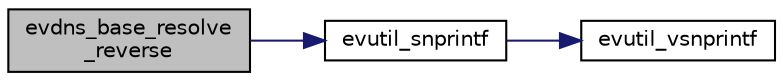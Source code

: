 digraph "evdns_base_resolve_reverse"
{
 // LATEX_PDF_SIZE
  edge [fontname="Helvetica",fontsize="10",labelfontname="Helvetica",labelfontsize="10"];
  node [fontname="Helvetica",fontsize="10",shape=record];
  rankdir="LR";
  Node20 [label="evdns_base_resolve\l_reverse",height=0.2,width=0.4,color="black", fillcolor="grey75", style="filled", fontcolor="black",tooltip=" "];
  Node20 -> Node21 [color="midnightblue",fontsize="10",style="solid",fontname="Helvetica"];
  Node21 [label="evutil_snprintf",height=0.2,width=0.4,color="black", fillcolor="white", style="filled",URL="$util_8h.html#a198e8db3626746515792e28b1380be67",tooltip=" "];
  Node21 -> Node22 [color="midnightblue",fontsize="10",style="solid",fontname="Helvetica"];
  Node22 [label="evutil_vsnprintf",height=0.2,width=0.4,color="black", fillcolor="white", style="filled",URL="$util_8h.html#a30bbdc509d150e5dfac1f74dd4e4c212",tooltip=" "];
}
